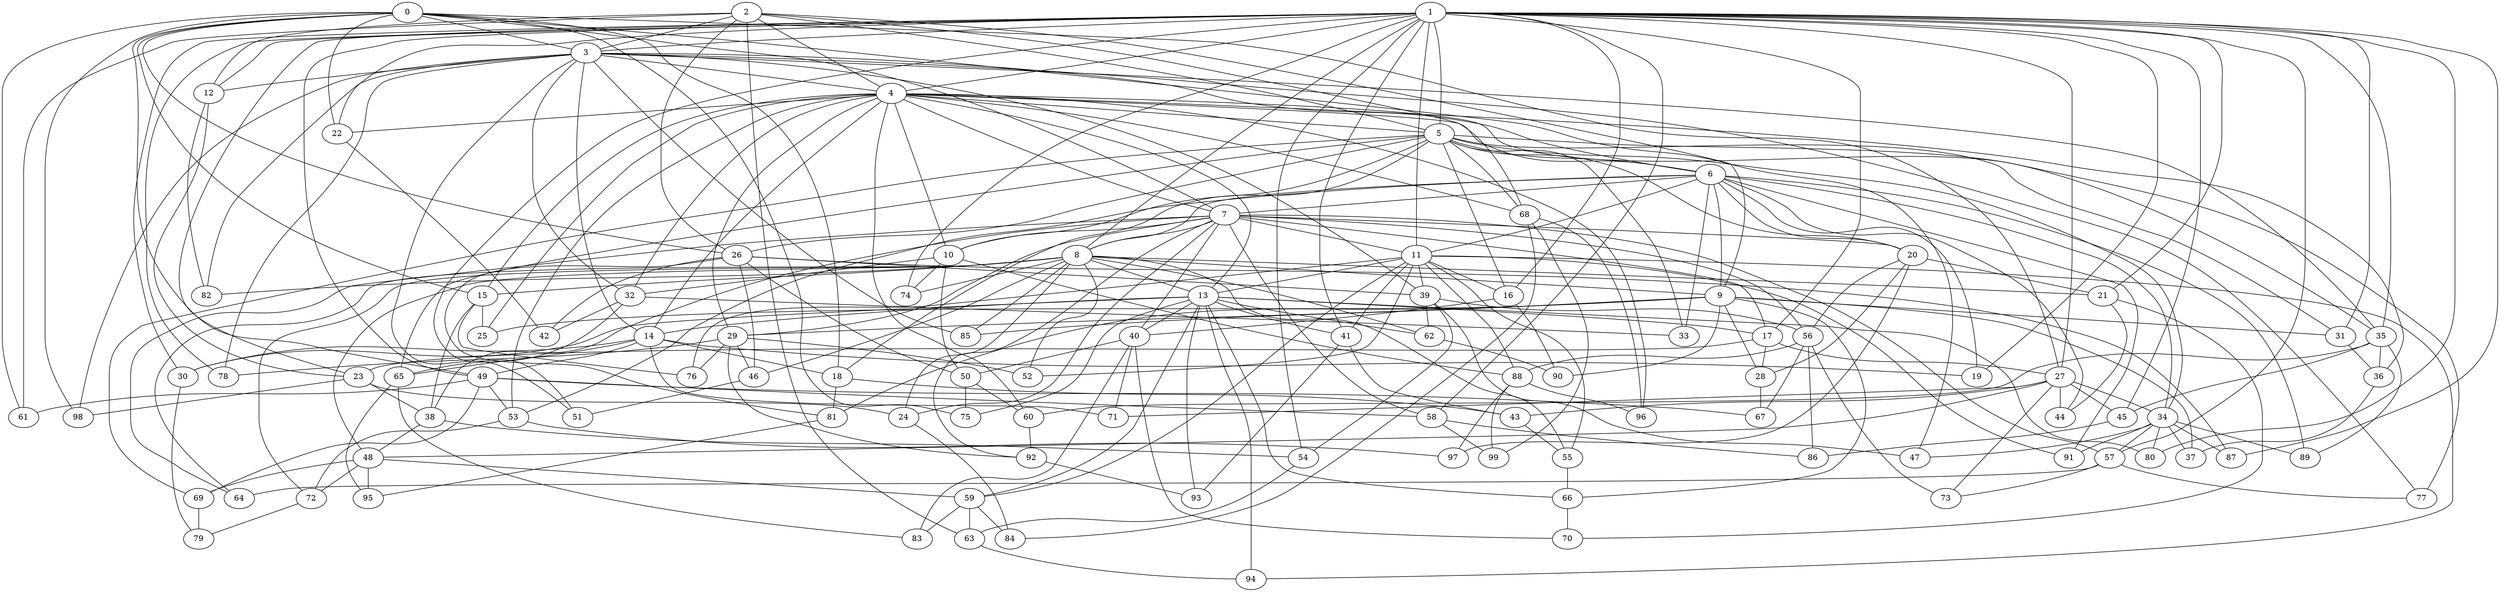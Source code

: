 strict graph "barabasi_albert_graph(100,3)" {
0;
1;
2;
3;
4;
5;
6;
7;
8;
9;
10;
11;
12;
13;
14;
15;
16;
17;
18;
19;
20;
21;
22;
23;
24;
25;
26;
27;
28;
29;
30;
31;
32;
33;
34;
35;
36;
37;
38;
39;
40;
41;
42;
43;
44;
45;
46;
47;
48;
49;
50;
51;
52;
53;
54;
55;
56;
57;
58;
59;
60;
61;
62;
63;
64;
65;
66;
67;
68;
69;
70;
71;
72;
73;
74;
75;
76;
77;
78;
79;
80;
81;
82;
83;
84;
85;
86;
87;
88;
89;
90;
91;
92;
93;
94;
95;
96;
97;
98;
99;
0 -- 98  [is_available=True, prob="0.87669638725"];
0 -- 3  [is_available=True, prob="0.132906461409"];
0 -- 7  [is_available=True, prob="1.0"];
0 -- 47  [is_available=True, prob="0.569115096595"];
0 -- 75  [is_available=True, prob="0.0612114173334"];
0 -- 15  [is_available=True, prob="1.0"];
0 -- 49  [is_available=True, prob="1.0"];
0 -- 18  [is_available=True, prob="0.0930620342827"];
0 -- 22  [is_available=True, prob="0.772722228871"];
0 -- 26  [is_available=True, prob="0.0363848147275"];
0 -- 27  [is_available=True, prob="0.494844589334"];
0 -- 61  [is_available=True, prob="1.0"];
1 -- 3  [is_available=True, prob="0.00399398361174"];
1 -- 4  [is_available=True, prob="0.283199243639"];
1 -- 5  [is_available=True, prob="0.899421791722"];
1 -- 8  [is_available=True, prob="1.0"];
1 -- 11  [is_available=True, prob="0.130317273908"];
1 -- 12  [is_available=True, prob="0.527566777584"];
1 -- 16  [is_available=True, prob="1.0"];
1 -- 17  [is_available=True, prob="0.808592248548"];
1 -- 19  [is_available=True, prob="0.267446860377"];
1 -- 21  [is_available=True, prob="0.0703491339018"];
1 -- 22  [is_available=True, prob="0.230756688551"];
1 -- 23  [is_available=True, prob="1.0"];
1 -- 27  [is_available=True, prob="0.0363907293931"];
1 -- 30  [is_available=True, prob="1.0"];
1 -- 31  [is_available=True, prob="1.0"];
1 -- 35  [is_available=True, prob="0.637750141459"];
1 -- 41  [is_available=True, prob="0.569560770537"];
1 -- 45  [is_available=True, prob="0.479522682613"];
1 -- 49  [is_available=True, prob="1.0"];
1 -- 51  [is_available=True, prob="0.445892448374"];
1 -- 54  [is_available=True, prob="0.24519963931"];
1 -- 57  [is_available=True, prob="0.0422690856365"];
1 -- 58  [is_available=True, prob="1.0"];
1 -- 74  [is_available=True, prob="0.664690752901"];
1 -- 78  [is_available=True, prob="0.342031670803"];
1 -- 80  [is_available=True, prob="1.0"];
1 -- 87  [is_available=True, prob="0.255103929165"];
2 -- 3  [is_available=True, prob="0.588755886131"];
2 -- 4  [is_available=True, prob="1.0"];
2 -- 5  [is_available=True, prob="1.0"];
2 -- 9  [is_available=True, prob="0.0645415559426"];
2 -- 12  [is_available=True, prob="0.0791606234058"];
2 -- 68  [is_available=True, prob="1.0"];
2 -- 26  [is_available=True, prob="0.29288489082"];
2 -- 61  [is_available=True, prob="0.557318282309"];
2 -- 63  [is_available=True, prob="1.0"];
3 -- 35  [is_available=True, prob="0.092387780101"];
3 -- 4  [is_available=True, prob="0.953685852656"];
3 -- 98  [is_available=True, prob="1.0"];
3 -- 6  [is_available=True, prob="0.536781081985"];
3 -- 32  [is_available=True, prob="0.896919413952"];
3 -- 39  [is_available=True, prob="0.797539991302"];
3 -- 12  [is_available=True, prob="0.441398072508"];
3 -- 77  [is_available=True, prob="1.0"];
3 -- 14  [is_available=True, prob="0.423235147772"];
3 -- 82  [is_available=True, prob="0.36408591121"];
3 -- 51  [is_available=True, prob="1.0"];
3 -- 78  [is_available=True, prob="0.191875848058"];
3 -- 85  [is_available=True, prob="0.192083733449"];
4 -- 32  [is_available=True, prob="1.0"];
4 -- 36  [is_available=True, prob="0.296547487496"];
4 -- 5  [is_available=True, prob="0.181155188962"];
4 -- 6  [is_available=True, prob="0.196802067853"];
4 -- 7  [is_available=True, prob="0.702365533649"];
4 -- 96  [is_available=True, prob="1.0"];
4 -- 10  [is_available=True, prob="0.907098499571"];
4 -- 13  [is_available=True, prob="0.157435175297"];
4 -- 14  [is_available=True, prob="0.322871409804"];
4 -- 15  [is_available=True, prob="1.0"];
4 -- 35  [is_available=True, prob="0.220504649659"];
4 -- 53  [is_available=True, prob="1.0"];
4 -- 22  [is_available=True, prob="0.99032318207"];
4 -- 25  [is_available=True, prob="0.0312542833236"];
4 -- 60  [is_available=True, prob="1.0"];
4 -- 29  [is_available=True, prob="0.888676391242"];
4 -- 68  [is_available=True, prob="0.309323118428"];
5 -- 69  [is_available=True, prob="0.643426810229"];
5 -- 6  [is_available=True, prob="1.0"];
5 -- 33  [is_available=True, prob="0.798446789856"];
5 -- 10  [is_available=True, prob="0.688718433169"];
5 -- 34  [is_available=True, prob="1.0"];
5 -- 77  [is_available=True, prob="1.0"];
5 -- 16  [is_available=True, prob="1.0"];
5 -- 18  [is_available=True, prob="0.57998902904"];
5 -- 20  [is_available=True, prob="0.616372195598"];
5 -- 68  [is_available=True, prob="0.878658618572"];
5 -- 26  [is_available=True, prob="0.746773156822"];
5 -- 65  [is_available=True, prob="0.254865165691"];
5 -- 31  [is_available=True, prob="0.97328677032"];
6 -- 33  [is_available=True, prob="0.840809955274"];
6 -- 34  [is_available=True, prob="0.381484630313"];
6 -- 7  [is_available=True, prob="0.867428291736"];
6 -- 8  [is_available=True, prob="0.835631327146"];
6 -- 9  [is_available=True, prob="0.0252832552718"];
6 -- 11  [is_available=True, prob="0.291550464521"];
6 -- 44  [is_available=True, prob="0.570618235242"];
6 -- 19  [is_available=True, prob="1.0"];
6 -- 20  [is_available=True, prob="0.377014100538"];
6 -- 53  [is_available=True, prob="0.803020459164"];
6 -- 89  [is_available=True, prob="0.947193298574"];
6 -- 91  [is_available=True, prob="1.0"];
7 -- 64  [is_available=True, prob="1.0"];
7 -- 38  [is_available=True, prob="1.0"];
7 -- 8  [is_available=True, prob="0.929480771861"];
7 -- 10  [is_available=True, prob="1.0"];
7 -- 11  [is_available=True, prob="0.394191622293"];
7 -- 17  [is_available=True, prob="1.0"];
7 -- 58  [is_available=True, prob="1.0"];
7 -- 20  [is_available=True, prob="0.856570776925"];
7 -- 40  [is_available=True, prob="0.0184969002686"];
7 -- 24  [is_available=True, prob="0.584699528209"];
7 -- 57  [is_available=True, prob="0.335250053208"];
7 -- 56  [is_available=True, prob="1.0"];
7 -- 92  [is_available=True, prob="0.081501489554"];
7 -- 29  [is_available=True, prob="0.445170722373"];
8 -- 64  [is_available=True, prob="0.440998166928"];
8 -- 72  [is_available=True, prob="0.815424100888"];
8 -- 9  [is_available=True, prob="0.767832584696"];
8 -- 74  [is_available=True, prob="0.186328066765"];
8 -- 13  [is_available=True, prob="0.472137350699"];
8 -- 46  [is_available=True, prob="0.130245486894"];
8 -- 15  [is_available=True, prob="0.981633102336"];
8 -- 48  [is_available=True, prob="0.386575161255"];
8 -- 82  [is_available=True, prob="0.875913320979"];
8 -- 52  [is_available=True, prob="1.0"];
8 -- 21  [is_available=True, prob="0.709878849443"];
8 -- 55  [is_available=True, prob="0.950692852691"];
8 -- 24  [is_available=True, prob="0.527082224452"];
8 -- 62  [is_available=True, prob="0.537597641564"];
8 -- 85  [is_available=True, prob="0.924500116001"];
9 -- 37  [is_available=True, prob="0.0194299034769"];
9 -- 66  [is_available=True, prob="0.613505373366"];
9 -- 81  [is_available=True, prob="1.0"];
9 -- 85  [is_available=True, prob="1.0"];
9 -- 25  [is_available=True, prob="0.920942835886"];
9 -- 90  [is_available=True, prob="1.0"];
9 -- 28  [is_available=True, prob="0.230423991994"];
9 -- 29  [is_available=True, prob="0.751812216689"];
9 -- 31  [is_available=True, prob="0.200963728123"];
10 -- 32  [is_available=True, prob="1.0"];
10 -- 74  [is_available=True, prob="0.196320356673"];
10 -- 50  [is_available=True, prob="0.726051894112"];
10 -- 88  [is_available=True, prob="0.333726576775"];
11 -- 91  [is_available=True, prob="0.76689439923"];
11 -- 39  [is_available=True, prob="0.481713473728"];
11 -- 41  [is_available=True, prob="0.702582447693"];
11 -- 76  [is_available=True, prob="1.0"];
11 -- 13  [is_available=True, prob="0.699621849281"];
11 -- 16  [is_available=True, prob="1.0"];
11 -- 52  [is_available=True, prob="1.0"];
11 -- 55  [is_available=True, prob="0.0936498802269"];
11 -- 88  [is_available=True, prob="0.0410783026483"];
11 -- 59  [is_available=True, prob="1.0"];
11 -- 94  [is_available=True, prob="0.634880806748"];
12 -- 82  [is_available=True, prob="0.202380537974"];
12 -- 23  [is_available=True, prob="0.279895506998"];
13 -- 66  [is_available=True, prob="0.0586817212617"];
13 -- 75  [is_available=True, prob="0.137736499717"];
13 -- 41  [is_available=True, prob="0.36300137966"];
13 -- 94  [is_available=True, prob="1.0"];
13 -- 14  [is_available=True, prob="0.0866632330969"];
13 -- 80  [is_available=True, prob="0.547593603587"];
13 -- 17  [is_available=True, prob="0.436502577286"];
13 -- 62  [is_available=True, prob="0.747009217433"];
13 -- 40  [is_available=True, prob="0.814648445644"];
13 -- 59  [is_available=True, prob="0.315944470524"];
13 -- 93  [is_available=True, prob="0.738578060054"];
13 -- 30  [is_available=True, prob="0.737570806049"];
14 -- 65  [is_available=True, prob="0.240664980089"];
14 -- 71  [is_available=True, prob="1.0"];
14 -- 49  [is_available=True, prob="1.0"];
14 -- 18  [is_available=True, prob="0.752787701234"];
14 -- 19  [is_available=True, prob="0.164211346678"];
14 -- 30  [is_available=True, prob="1.0"];
15 -- 38  [is_available=True, prob="0.585487645818"];
15 -- 76  [is_available=True, prob="0.755419901529"];
15 -- 25  [is_available=True, prob="1.0"];
16 -- 40  [is_available=True, prob="0.543707258756"];
16 -- 90  [is_available=True, prob="0.564357325049"];
17 -- 23  [is_available=True, prob="0.426385251545"];
17 -- 27  [is_available=True, prob="1.0"];
17 -- 28  [is_available=True, prob="1.0"];
18 -- 81  [is_available=True, prob="0.628948894319"];
18 -- 43  [is_available=True, prob="0.863236522499"];
20 -- 97  [is_available=True, prob="0.145178689698"];
20 -- 21  [is_available=True, prob="1.0"];
20 -- 56  [is_available=True, prob="0.697025497326"];
20 -- 28  [is_available=True, prob="0.935080424289"];
21 -- 70  [is_available=True, prob="0.433232053262"];
21 -- 44  [is_available=True, prob="0.960921125019"];
22 -- 42  [is_available=True, prob="0.0743250883415"];
23 -- 98  [is_available=True, prob="0.462379652387"];
23 -- 38  [is_available=True, prob="0.809156432106"];
23 -- 24  [is_available=True, prob="1.0"];
24 -- 84  [is_available=True, prob="0.743577298857"];
26 -- 39  [is_available=True, prob="0.70562631425"];
26 -- 42  [is_available=True, prob="1.0"];
26 -- 46  [is_available=True, prob="1.0"];
26 -- 81  [is_available=True, prob="0.555902634468"];
26 -- 50  [is_available=True, prob="0.284690859718"];
26 -- 87  [is_available=True, prob="0.0327840049854"];
27 -- 34  [is_available=True, prob="0.471879363229"];
27 -- 71  [is_available=True, prob="0.234708968924"];
27 -- 73  [is_available=True, prob="0.298829296841"];
27 -- 43  [is_available=True, prob="0.122187750723"];
27 -- 44  [is_available=True, prob="0.85061349747"];
27 -- 45  [is_available=True, prob="1.0"];
27 -- 48  [is_available=True, prob="0.236118592619"];
28 -- 67  [is_available=True, prob="0.1932208588"];
29 -- 76  [is_available=True, prob="0.194192973353"];
29 -- 46  [is_available=True, prob="0.603109855823"];
29 -- 52  [is_available=True, prob="1.0"];
29 -- 78  [is_available=True, prob="0.73611218407"];
29 -- 92  [is_available=True, prob="0.508303265993"];
30 -- 79  [is_available=True, prob="0.344760541428"];
31 -- 36  [is_available=True, prob="0.36648237325"];
32 -- 33  [is_available=True, prob="0.656616115176"];
32 -- 65  [is_available=True, prob="0.306649020333"];
32 -- 42  [is_available=True, prob="1.0"];
34 -- 91  [is_available=True, prob="1.0"];
34 -- 47  [is_available=True, prob="0.585282515824"];
34 -- 80  [is_available=True, prob="0.22249149568"];
34 -- 89  [is_available=True, prob="0.0616073334853"];
34 -- 87  [is_available=True, prob="0.552981601328"];
34 -- 57  [is_available=True, prob="0.0289607472898"];
34 -- 37  [is_available=True, prob="1.0"];
35 -- 45  [is_available=True, prob="1.0"];
35 -- 89  [is_available=True, prob="0.0202302513648"];
35 -- 36  [is_available=True, prob="0.295816358333"];
35 -- 60  [is_available=True, prob="0.500240620632"];
36 -- 37  [is_available=True, prob="0.118117119316"];
38 -- 48  [is_available=True, prob="0.314786703845"];
38 -- 54  [is_available=True, prob="0.0427468717891"];
39 -- 47  [is_available=True, prob="0.856519867174"];
39 -- 54  [is_available=True, prob="1.0"];
39 -- 56  [is_available=True, prob="1.0"];
39 -- 62  [is_available=True, prob="0.335215221455"];
40 -- 70  [is_available=True, prob="0.329570038503"];
40 -- 71  [is_available=True, prob="0.701254831676"];
40 -- 50  [is_available=True, prob="0.161821129485"];
40 -- 83  [is_available=True, prob="1.0"];
41 -- 43  [is_available=True, prob="1.0"];
41 -- 93  [is_available=True, prob="0.782856336003"];
43 -- 55  [is_available=True, prob="0.875918736164"];
45 -- 86  [is_available=True, prob="0.934088436964"];
46 -- 51  [is_available=True, prob="0.357434228052"];
48 -- 69  [is_available=True, prob="0.920424252639"];
48 -- 72  [is_available=True, prob="1.0"];
48 -- 59  [is_available=True, prob="0.104550840893"];
48 -- 95  [is_available=True, prob="0.474841911396"];
49 -- 67  [is_available=True, prob="1.0"];
49 -- 69  [is_available=True, prob="0.992824488927"];
49 -- 53  [is_available=True, prob="0.453002402008"];
49 -- 58  [is_available=True, prob="0.492982381752"];
49 -- 61  [is_available=True, prob="0.83976109762"];
50 -- 75  [is_available=True, prob="0.497541420296"];
50 -- 60  [is_available=True, prob="0.343818992717"];
53 -- 72  [is_available=True, prob="0.990240317893"];
53 -- 97  [is_available=True, prob="0.755316358867"];
54 -- 63  [is_available=True, prob="0.876024921293"];
55 -- 66  [is_available=True, prob="0.944928800877"];
56 -- 67  [is_available=True, prob="0.323232885966"];
56 -- 73  [is_available=True, prob="0.341138922077"];
56 -- 86  [is_available=True, prob="0.633221292448"];
56 -- 88  [is_available=True, prob="0.725295440836"];
57 -- 64  [is_available=True, prob="0.977589354597"];
57 -- 73  [is_available=True, prob="0.904409928783"];
57 -- 77  [is_available=True, prob="0.207639733405"];
58 -- 99  [is_available=True, prob="0.228149342821"];
58 -- 86  [is_available=True, prob="0.100943226839"];
59 -- 83  [is_available=True, prob="0.677396411108"];
59 -- 84  [is_available=True, prob="0.264248003585"];
59 -- 63  [is_available=True, prob="0.10963696821"];
60 -- 92  [is_available=True, prob="0.879509657625"];
62 -- 90  [is_available=True, prob="0.428671341091"];
63 -- 94  [is_available=True, prob="1.0"];
65 -- 83  [is_available=True, prob="0.705955291103"];
65 -- 95  [is_available=True, prob="1.0"];
66 -- 70  [is_available=True, prob="0.558565770716"];
68 -- 96  [is_available=True, prob="1.0"];
68 -- 99  [is_available=True, prob="1.0"];
68 -- 84  [is_available=True, prob="0.73910498"];
69 -- 79  [is_available=True, prob="0.96638022653"];
72 -- 79  [is_available=True, prob="0.988218294775"];
81 -- 95  [is_available=True, prob="1.0"];
88 -- 96  [is_available=True, prob="0.201797162594"];
88 -- 97  [is_available=True, prob="0.985243839165"];
88 -- 99  [is_available=True, prob="0.787427235833"];
92 -- 93  [is_available=True, prob="0.762152955411"];
}
